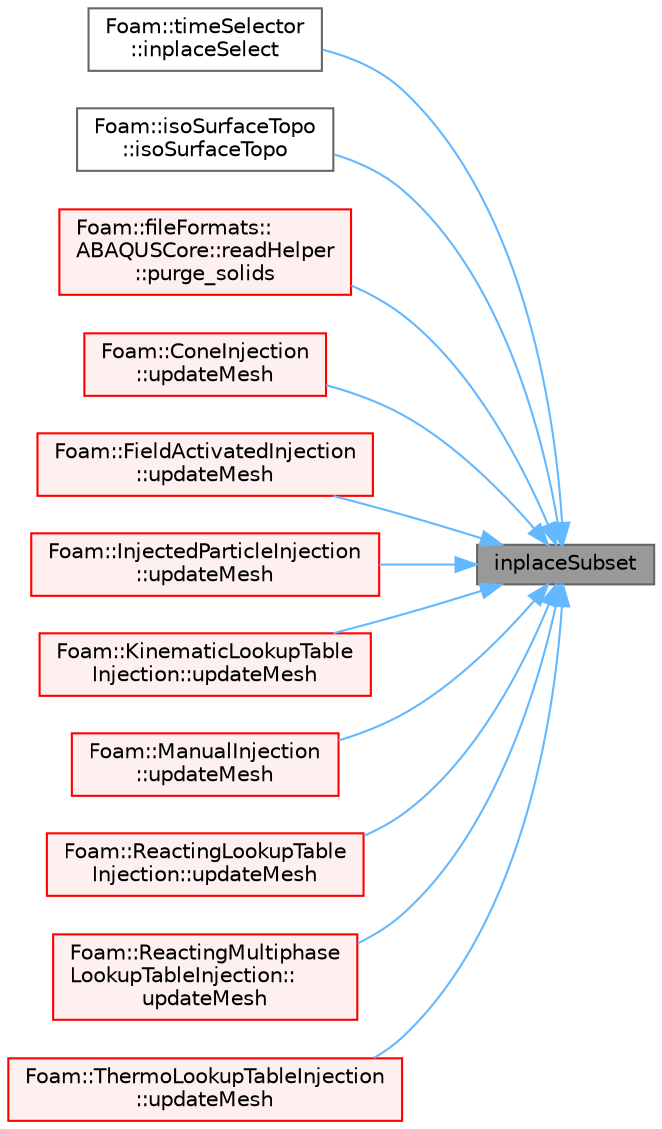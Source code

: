 digraph "inplaceSubset"
{
 // LATEX_PDF_SIZE
  bgcolor="transparent";
  edge [fontname=Helvetica,fontsize=10,labelfontname=Helvetica,labelfontsize=10];
  node [fontname=Helvetica,fontsize=10,shape=box,height=0.2,width=0.4];
  rankdir="RL";
  Node1 [id="Node000001",label="inplaceSubset",height=0.2,width=0.4,color="gray40", fillcolor="grey60", style="filled", fontcolor="black",tooltip=" "];
  Node1 -> Node2 [id="edge1_Node000001_Node000002",dir="back",color="steelblue1",style="solid",tooltip=" "];
  Node2 [id="Node000002",label="Foam::timeSelector\l::inplaceSelect",height=0.2,width=0.4,color="grey40", fillcolor="white", style="filled",URL="$classFoam_1_1timeSelector.html#ae4560374d9d3b1b8f9de70a59274b34e",tooltip=" "];
  Node1 -> Node3 [id="edge2_Node000001_Node000003",dir="back",color="steelblue1",style="solid",tooltip=" "];
  Node3 [id="Node000003",label="Foam::isoSurfaceTopo\l::isoSurfaceTopo",height=0.2,width=0.4,color="grey40", fillcolor="white", style="filled",URL="$classFoam_1_1isoSurfaceTopo.html#a9ed99df8160042c45cda78499502c31f",tooltip=" "];
  Node1 -> Node4 [id="edge3_Node000001_Node000004",dir="back",color="steelblue1",style="solid",tooltip=" "];
  Node4 [id="Node000004",label="Foam::fileFormats::\lABAQUSCore::readHelper\l::purge_solids",height=0.2,width=0.4,color="red", fillcolor="#FFF0F0", style="filled",URL="$structFoam_1_1fileFormats_1_1ABAQUSCore_1_1readHelper.html#aa075aae2d469cd3d03b874c5be163021",tooltip=" "];
  Node1 -> Node6 [id="edge4_Node000001_Node000006",dir="back",color="steelblue1",style="solid",tooltip=" "];
  Node6 [id="Node000006",label="Foam::ConeInjection\l::updateMesh",height=0.2,width=0.4,color="red", fillcolor="#FFF0F0", style="filled",URL="$classFoam_1_1ConeInjection.html#ae5693a309a936ac1040dd48c2881677f",tooltip=" "];
  Node1 -> Node8 [id="edge5_Node000001_Node000008",dir="back",color="steelblue1",style="solid",tooltip=" "];
  Node8 [id="Node000008",label="Foam::FieldActivatedInjection\l::updateMesh",height=0.2,width=0.4,color="red", fillcolor="#FFF0F0", style="filled",URL="$classFoam_1_1FieldActivatedInjection.html#ae5693a309a936ac1040dd48c2881677f",tooltip=" "];
  Node1 -> Node10 [id="edge6_Node000001_Node000010",dir="back",color="steelblue1",style="solid",tooltip=" "];
  Node10 [id="Node000010",label="Foam::InjectedParticleInjection\l::updateMesh",height=0.2,width=0.4,color="red", fillcolor="#FFF0F0", style="filled",URL="$classFoam_1_1InjectedParticleInjection.html#ae5693a309a936ac1040dd48c2881677f",tooltip=" "];
  Node1 -> Node12 [id="edge7_Node000001_Node000012",dir="back",color="steelblue1",style="solid",tooltip=" "];
  Node12 [id="Node000012",label="Foam::KinematicLookupTable\lInjection::updateMesh",height=0.2,width=0.4,color="red", fillcolor="#FFF0F0", style="filled",URL="$classFoam_1_1KinematicLookupTableInjection.html#ae5693a309a936ac1040dd48c2881677f",tooltip=" "];
  Node1 -> Node14 [id="edge8_Node000001_Node000014",dir="back",color="steelblue1",style="solid",tooltip=" "];
  Node14 [id="Node000014",label="Foam::ManualInjection\l::updateMesh",height=0.2,width=0.4,color="red", fillcolor="#FFF0F0", style="filled",URL="$classFoam_1_1ManualInjection.html#ae5693a309a936ac1040dd48c2881677f",tooltip=" "];
  Node1 -> Node16 [id="edge9_Node000001_Node000016",dir="back",color="steelblue1",style="solid",tooltip=" "];
  Node16 [id="Node000016",label="Foam::ReactingLookupTable\lInjection::updateMesh",height=0.2,width=0.4,color="red", fillcolor="#FFF0F0", style="filled",URL="$classFoam_1_1ReactingLookupTableInjection.html#ae5693a309a936ac1040dd48c2881677f",tooltip=" "];
  Node1 -> Node18 [id="edge10_Node000001_Node000018",dir="back",color="steelblue1",style="solid",tooltip=" "];
  Node18 [id="Node000018",label="Foam::ReactingMultiphase\lLookupTableInjection::\lupdateMesh",height=0.2,width=0.4,color="red", fillcolor="#FFF0F0", style="filled",URL="$classFoam_1_1ReactingMultiphaseLookupTableInjection.html#ae5693a309a936ac1040dd48c2881677f",tooltip=" "];
  Node1 -> Node20 [id="edge11_Node000001_Node000020",dir="back",color="steelblue1",style="solid",tooltip=" "];
  Node20 [id="Node000020",label="Foam::ThermoLookupTableInjection\l::updateMesh",height=0.2,width=0.4,color="red", fillcolor="#FFF0F0", style="filled",URL="$classFoam_1_1ThermoLookupTableInjection.html#ae5693a309a936ac1040dd48c2881677f",tooltip=" "];
}
